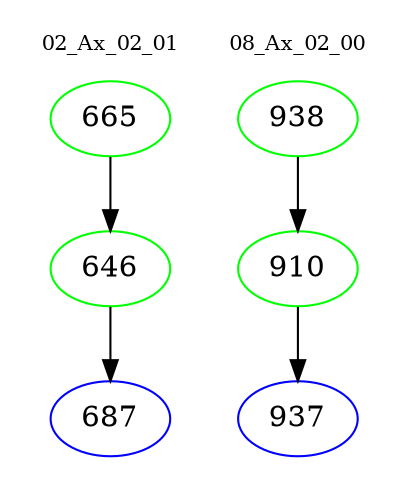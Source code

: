 digraph{
subgraph cluster_0 {
color = white
label = "02_Ax_02_01";
fontsize=10;
T0_665 [label="665", color="green"]
T0_665 -> T0_646 [color="black"]
T0_646 [label="646", color="green"]
T0_646 -> T0_687 [color="black"]
T0_687 [label="687", color="blue"]
}
subgraph cluster_1 {
color = white
label = "08_Ax_02_00";
fontsize=10;
T1_938 [label="938", color="green"]
T1_938 -> T1_910 [color="black"]
T1_910 [label="910", color="green"]
T1_910 -> T1_937 [color="black"]
T1_937 [label="937", color="blue"]
}
}
